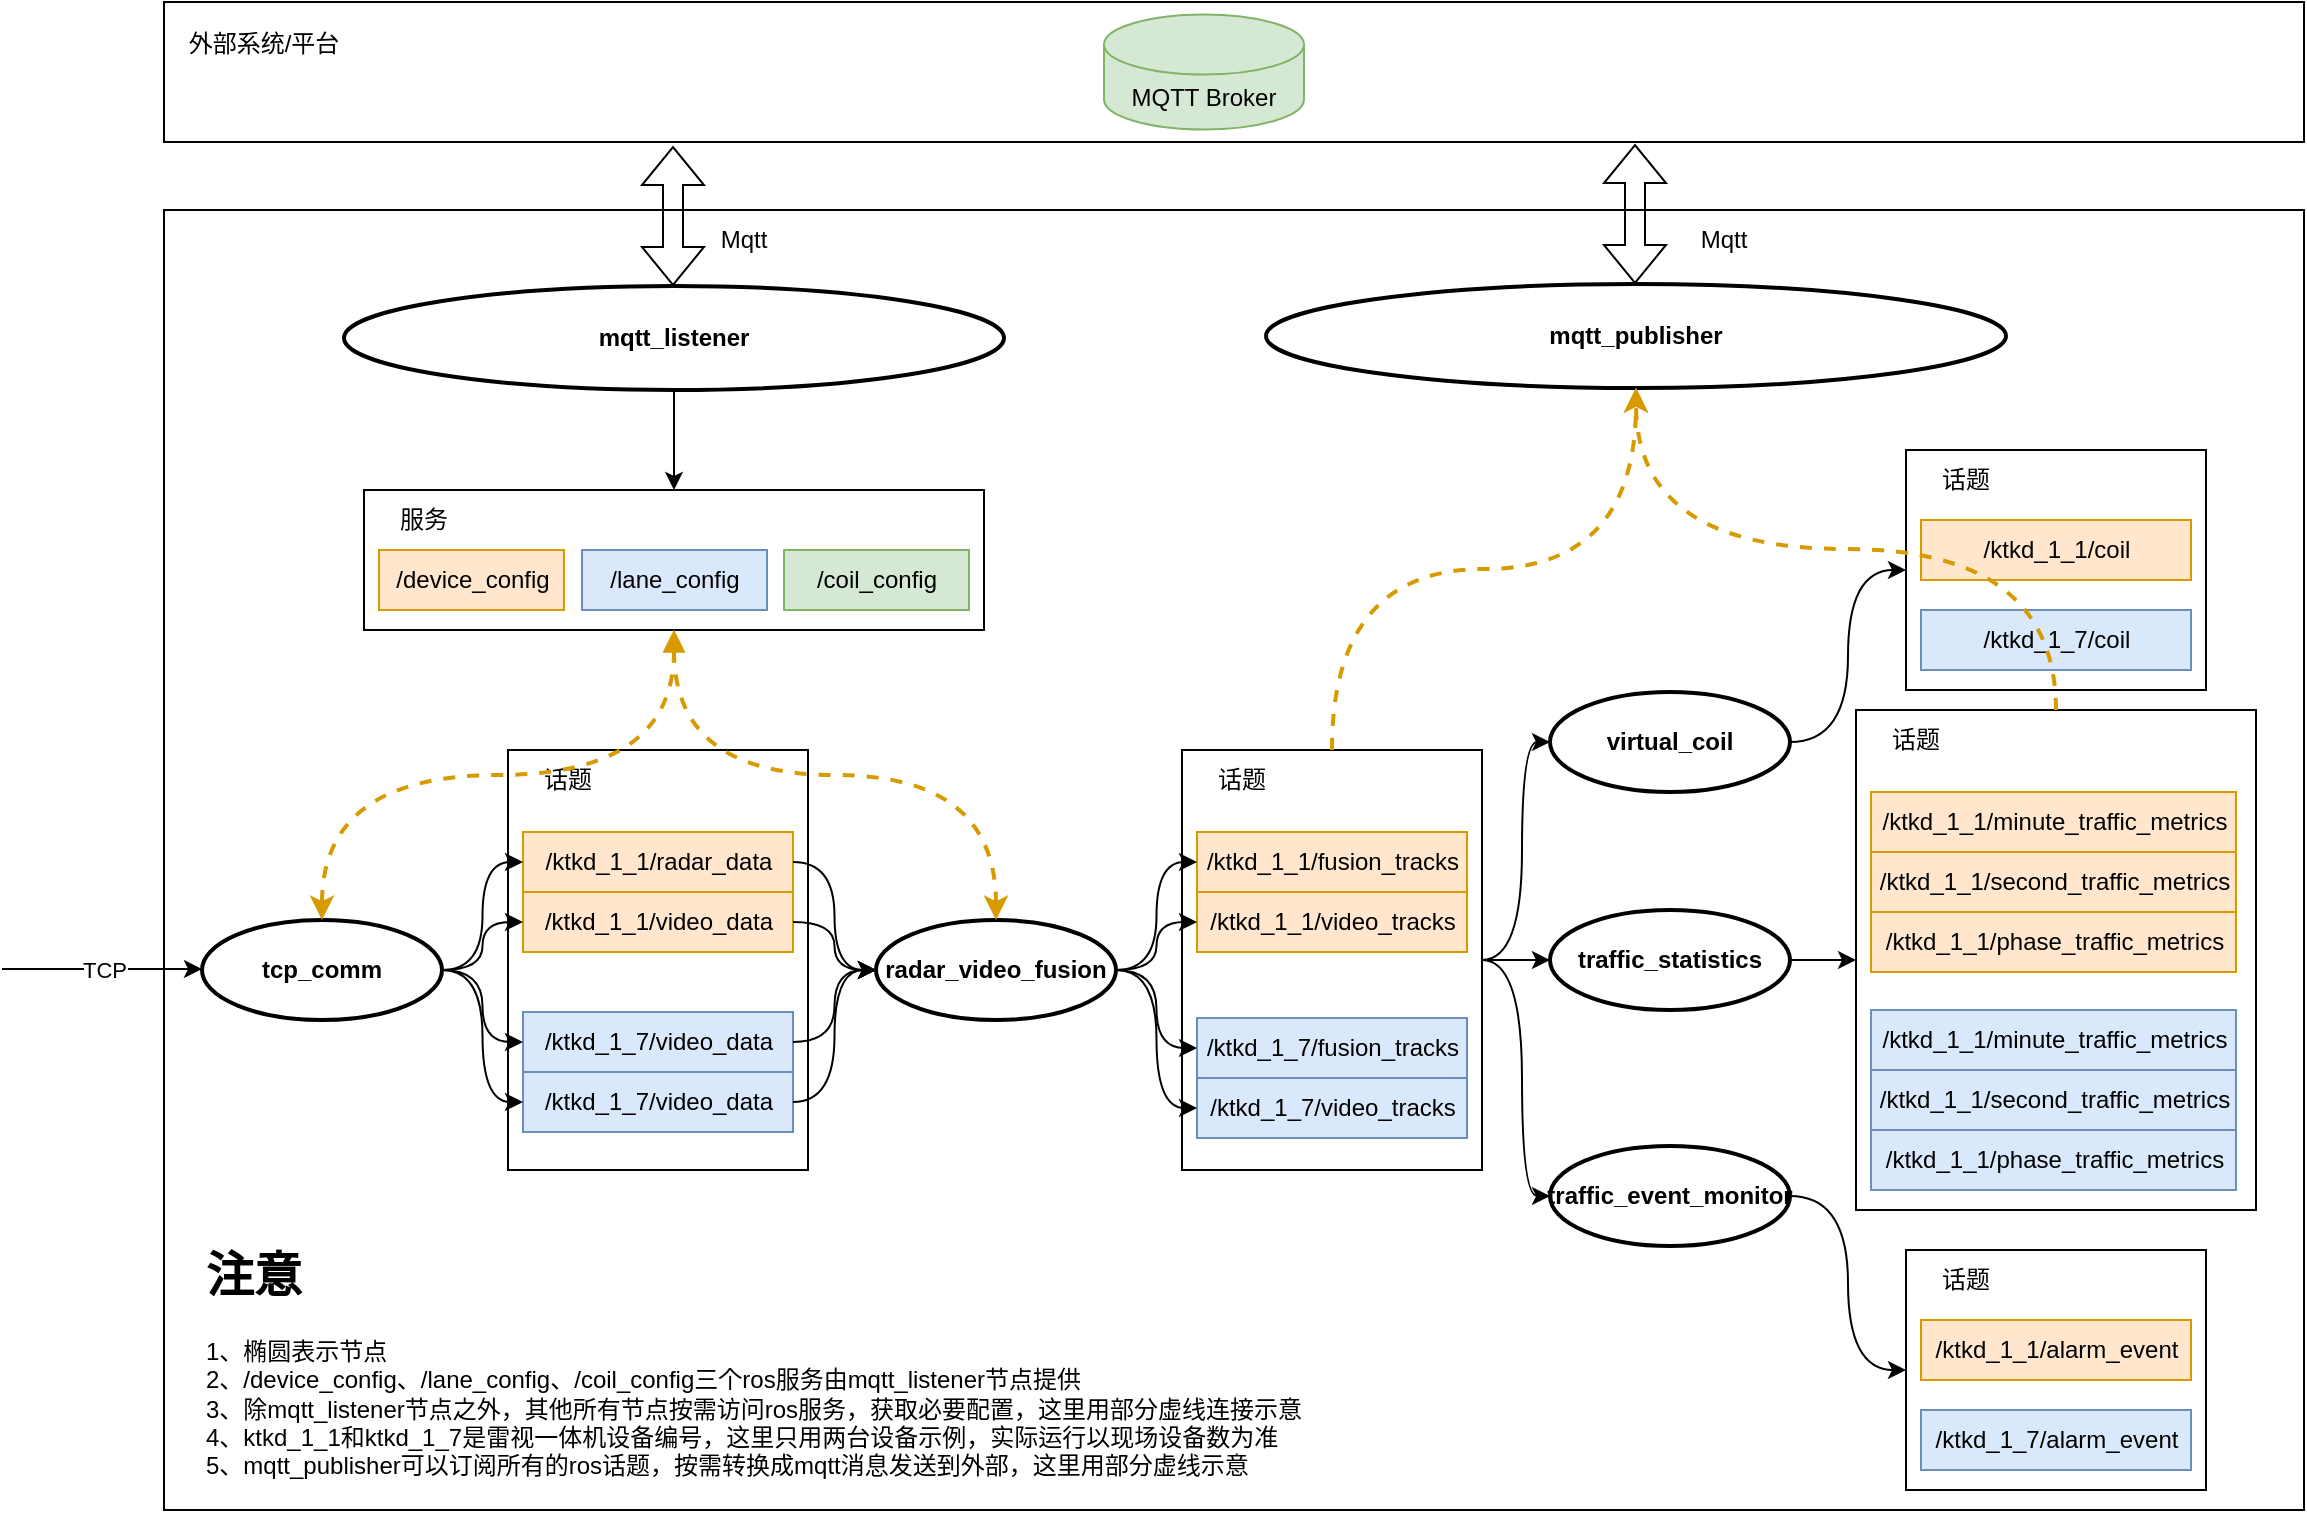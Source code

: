 <mxfile version="28.2.7">
  <diagram name="第 1 页" id="-mTZYD3nG9YFjDIMZA3M">
    <mxGraphModel dx="1418" dy="794" grid="1" gridSize="10" guides="1" tooltips="1" connect="1" arrows="1" fold="1" page="1" pageScale="1" pageWidth="827" pageHeight="1169" math="0" shadow="0">
      <root>
        <mxCell id="0" />
        <mxCell id="1" parent="0" />
        <mxCell id="liFUDDSbj1OE5qmoX0ny-108" value="" style="rounded=0;whiteSpace=wrap;html=1;" vertex="1" parent="1">
          <mxGeometry x="320" y="190" width="1070" height="650" as="geometry" />
        </mxCell>
        <mxCell id="liFUDDSbj1OE5qmoX0ny-1" value="" style="rounded=0;whiteSpace=wrap;html=1;" vertex="1" parent="1">
          <mxGeometry x="320" y="86" width="1070" height="70" as="geometry" />
        </mxCell>
        <mxCell id="liFUDDSbj1OE5qmoX0ny-2" value="MQTT Broker" style="shape=cylinder3;whiteSpace=wrap;html=1;boundedLbl=1;backgroundOutline=1;size=15;fillColor=#d5e8d4;strokeColor=#82b366;" vertex="1" parent="1">
          <mxGeometry x="790" y="92.25" width="100" height="57.5" as="geometry" />
        </mxCell>
        <mxCell id="liFUDDSbj1OE5qmoX0ny-4" value="外部系统/平台" style="text;html=1;whiteSpace=wrap;strokeColor=none;fillColor=none;align=center;verticalAlign=middle;rounded=0;" vertex="1" parent="1">
          <mxGeometry x="330" y="92.25" width="80" height="30" as="geometry" />
        </mxCell>
        <mxCell id="liFUDDSbj1OE5qmoX0ny-112" style="edgeStyle=orthogonalEdgeStyle;curved=1;rounded=0;orthogonalLoop=1;jettySize=auto;html=1;exitX=0.5;exitY=1;exitDx=0;exitDy=0;" edge="1" parent="1" source="liFUDDSbj1OE5qmoX0ny-14" target="liFUDDSbj1OE5qmoX0ny-40">
          <mxGeometry relative="1" as="geometry" />
        </mxCell>
        <mxCell id="liFUDDSbj1OE5qmoX0ny-14" value="&lt;b&gt;mqtt_listener&lt;/b&gt;" style="ellipse;whiteSpace=wrap;html=1;strokeWidth=2;" vertex="1" parent="1">
          <mxGeometry x="410" y="228" width="330" height="52" as="geometry" />
        </mxCell>
        <mxCell id="liFUDDSbj1OE5qmoX0ny-95" style="edgeStyle=orthogonalEdgeStyle;curved=1;rounded=0;orthogonalLoop=1;jettySize=auto;html=1;exitX=1;exitY=0.5;exitDx=0;exitDy=0;entryX=0;entryY=0.5;entryDx=0;entryDy=0;" edge="1" parent="1" source="liFUDDSbj1OE5qmoX0ny-15" target="liFUDDSbj1OE5qmoX0ny-63">
          <mxGeometry relative="1" as="geometry" />
        </mxCell>
        <mxCell id="liFUDDSbj1OE5qmoX0ny-15" value="&lt;b&gt;traffic_event_monitor&lt;/b&gt;" style="ellipse;whiteSpace=wrap;html=1;strokeWidth=2;" vertex="1" parent="1">
          <mxGeometry x="1013" y="658" width="120" height="50" as="geometry" />
        </mxCell>
        <mxCell id="liFUDDSbj1OE5qmoX0ny-94" style="edgeStyle=orthogonalEdgeStyle;curved=1;rounded=0;orthogonalLoop=1;jettySize=auto;html=1;exitX=1;exitY=0.5;exitDx=0;exitDy=0;" edge="1" parent="1" source="liFUDDSbj1OE5qmoX0ny-16" target="liFUDDSbj1OE5qmoX0ny-54">
          <mxGeometry relative="1" as="geometry" />
        </mxCell>
        <mxCell id="liFUDDSbj1OE5qmoX0ny-16" value="&lt;b&gt;traffic_statistics&lt;/b&gt;" style="ellipse;whiteSpace=wrap;html=1;strokeWidth=2;" vertex="1" parent="1">
          <mxGeometry x="1013" y="540" width="120" height="50" as="geometry" />
        </mxCell>
        <mxCell id="liFUDDSbj1OE5qmoX0ny-17" value="&lt;b&gt;mqtt_publisher&lt;/b&gt;" style="ellipse;whiteSpace=wrap;html=1;strokeWidth=2;" vertex="1" parent="1">
          <mxGeometry x="871" y="227" width="370" height="52" as="geometry" />
        </mxCell>
        <mxCell id="liFUDDSbj1OE5qmoX0ny-18" value="&lt;b&gt;radar_video_fusion&lt;/b&gt;" style="ellipse;whiteSpace=wrap;html=1;strokeWidth=2;" vertex="1" parent="1">
          <mxGeometry x="676" y="545" width="120" height="50" as="geometry" />
        </mxCell>
        <mxCell id="liFUDDSbj1OE5qmoX0ny-92" style="edgeStyle=orthogonalEdgeStyle;curved=1;rounded=0;orthogonalLoop=1;jettySize=auto;html=1;exitX=1;exitY=0.5;exitDx=0;exitDy=0;entryX=0;entryY=0.5;entryDx=0;entryDy=0;" edge="1" parent="1" source="liFUDDSbj1OE5qmoX0ny-19" target="liFUDDSbj1OE5qmoX0ny-47">
          <mxGeometry relative="1" as="geometry" />
        </mxCell>
        <mxCell id="liFUDDSbj1OE5qmoX0ny-19" value="&lt;b&gt;virtual_coil&lt;/b&gt;" style="ellipse;whiteSpace=wrap;html=1;strokeWidth=2;" vertex="1" parent="1">
          <mxGeometry x="1013" y="431" width="120" height="50" as="geometry" />
        </mxCell>
        <mxCell id="liFUDDSbj1OE5qmoX0ny-20" value="&lt;b&gt;tcp_comm&lt;/b&gt;" style="ellipse;whiteSpace=wrap;html=1;strokeWidth=2;" vertex="1" parent="1">
          <mxGeometry x="339" y="545" width="120" height="50" as="geometry" />
        </mxCell>
        <mxCell id="liFUDDSbj1OE5qmoX0ny-41" value="" style="group" vertex="1" connectable="0" parent="1">
          <mxGeometry x="420" y="330" width="310" height="70" as="geometry" />
        </mxCell>
        <mxCell id="liFUDDSbj1OE5qmoX0ny-40" value="" style="rounded=0;whiteSpace=wrap;html=1;" vertex="1" parent="liFUDDSbj1OE5qmoX0ny-41">
          <mxGeometry width="310" height="70" as="geometry" />
        </mxCell>
        <mxCell id="liFUDDSbj1OE5qmoX0ny-36" value="服务" style="text;html=1;whiteSpace=wrap;strokeColor=none;fillColor=none;align=center;verticalAlign=middle;rounded=0;" vertex="1" parent="liFUDDSbj1OE5qmoX0ny-41">
          <mxGeometry width="60" height="30" as="geometry" />
        </mxCell>
        <mxCell id="liFUDDSbj1OE5qmoX0ny-37" value="/device_config" style="rounded=0;whiteSpace=wrap;html=1;fillColor=#ffe6cc;strokeColor=#d79b00;" vertex="1" parent="liFUDDSbj1OE5qmoX0ny-41">
          <mxGeometry x="7.5" y="30" width="92.5" height="30" as="geometry" />
        </mxCell>
        <mxCell id="liFUDDSbj1OE5qmoX0ny-38" value="/lane_config" style="rounded=0;whiteSpace=wrap;html=1;fillColor=#dae8fc;strokeColor=#6c8ebf;" vertex="1" parent="liFUDDSbj1OE5qmoX0ny-41">
          <mxGeometry x="109" y="30" width="92.5" height="30" as="geometry" />
        </mxCell>
        <mxCell id="liFUDDSbj1OE5qmoX0ny-39" value="/coil_config" style="rounded=0;whiteSpace=wrap;html=1;fillColor=#d5e8d4;strokeColor=#82b366;" vertex="1" parent="liFUDDSbj1OE5qmoX0ny-41">
          <mxGeometry x="210" y="30" width="92.5" height="30" as="geometry" />
        </mxCell>
        <mxCell id="liFUDDSbj1OE5qmoX0ny-43" value="" style="group" vertex="1" connectable="0" parent="1">
          <mxGeometry x="829" y="460" width="150" height="220" as="geometry" />
        </mxCell>
        <mxCell id="liFUDDSbj1OE5qmoX0ny-27" value="" style="rounded=0;whiteSpace=wrap;html=1;" vertex="1" parent="liFUDDSbj1OE5qmoX0ny-43">
          <mxGeometry width="150" height="210" as="geometry" />
        </mxCell>
        <mxCell id="liFUDDSbj1OE5qmoX0ny-28" value="/ktkd_1_1/fusion_tracks" style="rounded=0;whiteSpace=wrap;html=1;fillColor=#ffe6cc;strokeColor=#d79b00;" vertex="1" parent="liFUDDSbj1OE5qmoX0ny-43">
          <mxGeometry x="7.5" y="41" width="135" height="30" as="geometry" />
        </mxCell>
        <mxCell id="liFUDDSbj1OE5qmoX0ny-29" value="/ktkd_1_1/video_tracks" style="rounded=0;whiteSpace=wrap;html=1;fillColor=#ffe6cc;strokeColor=#d79b00;" vertex="1" parent="liFUDDSbj1OE5qmoX0ny-43">
          <mxGeometry x="7.5" y="71" width="135" height="30" as="geometry" />
        </mxCell>
        <mxCell id="liFUDDSbj1OE5qmoX0ny-30" value="/ktkd_1_7/fusion_tracks" style="rounded=0;whiteSpace=wrap;html=1;fillColor=#dae8fc;strokeColor=#6c8ebf;" vertex="1" parent="liFUDDSbj1OE5qmoX0ny-43">
          <mxGeometry x="7.5" y="134" width="135" height="30" as="geometry" />
        </mxCell>
        <mxCell id="liFUDDSbj1OE5qmoX0ny-31" value="/ktkd_1_7/video_tracks" style="rounded=0;whiteSpace=wrap;html=1;fillColor=#dae8fc;strokeColor=#6c8ebf;" vertex="1" parent="liFUDDSbj1OE5qmoX0ny-43">
          <mxGeometry x="7.5" y="164" width="135" height="30" as="geometry" />
        </mxCell>
        <mxCell id="liFUDDSbj1OE5qmoX0ny-32" value="话题" style="text;html=1;whiteSpace=wrap;strokeColor=none;fillColor=none;align=center;verticalAlign=middle;rounded=0;" vertex="1" parent="liFUDDSbj1OE5qmoX0ny-43">
          <mxGeometry width="60" height="30" as="geometry" />
        </mxCell>
        <mxCell id="liFUDDSbj1OE5qmoX0ny-44" value="" style="group" vertex="1" connectable="0" parent="1">
          <mxGeometry x="492" y="460" width="150" height="220" as="geometry" />
        </mxCell>
        <mxCell id="liFUDDSbj1OE5qmoX0ny-21" value="" style="rounded=0;whiteSpace=wrap;html=1;" vertex="1" parent="liFUDDSbj1OE5qmoX0ny-44">
          <mxGeometry width="150" height="210" as="geometry" />
        </mxCell>
        <mxCell id="liFUDDSbj1OE5qmoX0ny-22" value="/ktkd_1_1/radar_data" style="rounded=0;whiteSpace=wrap;html=1;fillColor=#ffe6cc;strokeColor=#d79b00;" vertex="1" parent="liFUDDSbj1OE5qmoX0ny-44">
          <mxGeometry x="7.5" y="41" width="135" height="30" as="geometry" />
        </mxCell>
        <mxCell id="liFUDDSbj1OE5qmoX0ny-23" value="/ktkd_1_1/video_data" style="rounded=0;whiteSpace=wrap;html=1;fillColor=#ffe6cc;strokeColor=#d79b00;" vertex="1" parent="liFUDDSbj1OE5qmoX0ny-44">
          <mxGeometry x="7.5" y="71" width="135" height="30" as="geometry" />
        </mxCell>
        <mxCell id="liFUDDSbj1OE5qmoX0ny-24" value="/ktkd_1_7/video_data" style="rounded=0;whiteSpace=wrap;html=1;fillColor=#dae8fc;strokeColor=#6c8ebf;" vertex="1" parent="liFUDDSbj1OE5qmoX0ny-44">
          <mxGeometry x="7.5" y="131" width="135" height="30" as="geometry" />
        </mxCell>
        <mxCell id="liFUDDSbj1OE5qmoX0ny-25" value="/ktkd_1_7/video_data" style="rounded=0;whiteSpace=wrap;html=1;fillColor=#dae8fc;strokeColor=#6c8ebf;" vertex="1" parent="liFUDDSbj1OE5qmoX0ny-44">
          <mxGeometry x="7.5" y="161" width="135" height="30" as="geometry" />
        </mxCell>
        <mxCell id="liFUDDSbj1OE5qmoX0ny-26" value="话题" style="text;html=1;whiteSpace=wrap;strokeColor=none;fillColor=none;align=center;verticalAlign=middle;rounded=0;" vertex="1" parent="liFUDDSbj1OE5qmoX0ny-44">
          <mxGeometry width="60" height="30" as="geometry" />
        </mxCell>
        <mxCell id="liFUDDSbj1OE5qmoX0ny-67" value="" style="group" vertex="1" connectable="0" parent="1">
          <mxGeometry x="1166" y="440" width="200" height="250" as="geometry" />
        </mxCell>
        <mxCell id="liFUDDSbj1OE5qmoX0ny-54" value="" style="rounded=0;whiteSpace=wrap;html=1;" vertex="1" parent="liFUDDSbj1OE5qmoX0ny-67">
          <mxGeometry width="200" height="250" as="geometry" />
        </mxCell>
        <mxCell id="liFUDDSbj1OE5qmoX0ny-55" value="/ktkd_1_1/minute_traffic_metrics" style="rounded=0;whiteSpace=wrap;html=1;fillColor=#ffe6cc;strokeColor=#d79b00;" vertex="1" parent="liFUDDSbj1OE5qmoX0ny-67">
          <mxGeometry x="7.5" y="41" width="182.5" height="30" as="geometry" />
        </mxCell>
        <mxCell id="liFUDDSbj1OE5qmoX0ny-57" value="话题" style="text;html=1;whiteSpace=wrap;strokeColor=none;fillColor=none;align=center;verticalAlign=middle;rounded=0;" vertex="1" parent="liFUDDSbj1OE5qmoX0ny-67">
          <mxGeometry width="60" height="30" as="geometry" />
        </mxCell>
        <mxCell id="liFUDDSbj1OE5qmoX0ny-58" value="/ktkd_1_1/second_traffic_metrics" style="rounded=0;whiteSpace=wrap;html=1;fillColor=#ffe6cc;strokeColor=#d79b00;" vertex="1" parent="liFUDDSbj1OE5qmoX0ny-67">
          <mxGeometry x="7.5" y="71" width="182.5" height="30" as="geometry" />
        </mxCell>
        <mxCell id="liFUDDSbj1OE5qmoX0ny-59" value="/ktkd_1_1/phase_traffic_metrics" style="rounded=0;whiteSpace=wrap;html=1;fillColor=#ffe6cc;strokeColor=#d79b00;" vertex="1" parent="liFUDDSbj1OE5qmoX0ny-67">
          <mxGeometry x="7.5" y="101" width="182.5" height="30" as="geometry" />
        </mxCell>
        <mxCell id="liFUDDSbj1OE5qmoX0ny-60" value="/ktkd_1_1/minute_traffic_metrics" style="rounded=0;whiteSpace=wrap;html=1;fillColor=#dae8fc;strokeColor=#6c8ebf;" vertex="1" parent="liFUDDSbj1OE5qmoX0ny-67">
          <mxGeometry x="7.5" y="150" width="182.5" height="30" as="geometry" />
        </mxCell>
        <mxCell id="liFUDDSbj1OE5qmoX0ny-61" value="/ktkd_1_1/second_traffic_metrics" style="rounded=0;whiteSpace=wrap;html=1;fillColor=#dae8fc;strokeColor=#6c8ebf;" vertex="1" parent="liFUDDSbj1OE5qmoX0ny-67">
          <mxGeometry x="7.5" y="180" width="182.5" height="30" as="geometry" />
        </mxCell>
        <mxCell id="liFUDDSbj1OE5qmoX0ny-62" value="/ktkd_1_1/phase_traffic_metrics" style="rounded=0;whiteSpace=wrap;html=1;fillColor=#dae8fc;strokeColor=#6c8ebf;" vertex="1" parent="liFUDDSbj1OE5qmoX0ny-67">
          <mxGeometry x="7.5" y="210" width="182.5" height="30" as="geometry" />
        </mxCell>
        <mxCell id="liFUDDSbj1OE5qmoX0ny-68" value="" style="group" vertex="1" connectable="0" parent="1">
          <mxGeometry x="1191" y="710" width="150" height="120" as="geometry" />
        </mxCell>
        <mxCell id="liFUDDSbj1OE5qmoX0ny-63" value="" style="rounded=0;whiteSpace=wrap;html=1;" vertex="1" parent="liFUDDSbj1OE5qmoX0ny-68">
          <mxGeometry width="150" height="120" as="geometry" />
        </mxCell>
        <mxCell id="liFUDDSbj1OE5qmoX0ny-64" value="/ktkd_1_1/alarm_event" style="rounded=0;whiteSpace=wrap;html=1;fillColor=#ffe6cc;strokeColor=#d79b00;" vertex="1" parent="liFUDDSbj1OE5qmoX0ny-68">
          <mxGeometry x="7.5" y="35" width="135" height="30" as="geometry" />
        </mxCell>
        <mxCell id="liFUDDSbj1OE5qmoX0ny-65" value="/ktkd_1_7/alarm_event" style="rounded=0;whiteSpace=wrap;html=1;fillColor=#dae8fc;strokeColor=#6c8ebf;" vertex="1" parent="liFUDDSbj1OE5qmoX0ny-68">
          <mxGeometry x="7.5" y="80" width="135" height="30" as="geometry" />
        </mxCell>
        <mxCell id="liFUDDSbj1OE5qmoX0ny-66" value="话题" style="text;html=1;whiteSpace=wrap;strokeColor=none;fillColor=none;align=center;verticalAlign=middle;rounded=0;" vertex="1" parent="liFUDDSbj1OE5qmoX0ny-68">
          <mxGeometry width="60" height="30" as="geometry" />
        </mxCell>
        <mxCell id="liFUDDSbj1OE5qmoX0ny-69" value="" style="group;fillColor=#ffe6cc;strokeColor=#d79b00;" vertex="1" connectable="0" parent="1">
          <mxGeometry x="1191" y="310" width="150" height="120" as="geometry" />
        </mxCell>
        <mxCell id="liFUDDSbj1OE5qmoX0ny-47" value="" style="rounded=0;whiteSpace=wrap;html=1;" vertex="1" parent="liFUDDSbj1OE5qmoX0ny-69">
          <mxGeometry width="150" height="120" as="geometry" />
        </mxCell>
        <mxCell id="liFUDDSbj1OE5qmoX0ny-48" value="/ktkd_1_1/coil" style="rounded=0;whiteSpace=wrap;html=1;fillColor=#ffe6cc;strokeColor=#d79b00;" vertex="1" parent="liFUDDSbj1OE5qmoX0ny-69">
          <mxGeometry x="7.5" y="35" width="135" height="30" as="geometry" />
        </mxCell>
        <mxCell id="liFUDDSbj1OE5qmoX0ny-51" value="/ktkd_1_7/coil" style="rounded=0;whiteSpace=wrap;html=1;fillColor=#dae8fc;strokeColor=#6c8ebf;" vertex="1" parent="liFUDDSbj1OE5qmoX0ny-69">
          <mxGeometry x="7.5" y="80" width="135" height="30" as="geometry" />
        </mxCell>
        <mxCell id="liFUDDSbj1OE5qmoX0ny-52" value="话题" style="text;html=1;whiteSpace=wrap;strokeColor=none;fillColor=none;align=center;verticalAlign=middle;rounded=0;" vertex="1" parent="liFUDDSbj1OE5qmoX0ny-69">
          <mxGeometry width="60" height="30" as="geometry" />
        </mxCell>
        <mxCell id="liFUDDSbj1OE5qmoX0ny-74" style="edgeStyle=orthogonalEdgeStyle;curved=1;rounded=0;orthogonalLoop=1;jettySize=auto;html=1;exitX=1;exitY=0.5;exitDx=0;exitDy=0;" edge="1" parent="1" source="liFUDDSbj1OE5qmoX0ny-20" target="liFUDDSbj1OE5qmoX0ny-23">
          <mxGeometry relative="1" as="geometry" />
        </mxCell>
        <mxCell id="liFUDDSbj1OE5qmoX0ny-75" style="edgeStyle=orthogonalEdgeStyle;curved=1;rounded=0;orthogonalLoop=1;jettySize=auto;html=1;exitX=1;exitY=0.5;exitDx=0;exitDy=0;" edge="1" parent="1" source="liFUDDSbj1OE5qmoX0ny-20" target="liFUDDSbj1OE5qmoX0ny-24">
          <mxGeometry relative="1" as="geometry" />
        </mxCell>
        <mxCell id="liFUDDSbj1OE5qmoX0ny-76" style="edgeStyle=orthogonalEdgeStyle;curved=1;rounded=0;orthogonalLoop=1;jettySize=auto;html=1;exitX=1;exitY=0.5;exitDx=0;exitDy=0;entryX=0;entryY=0.5;entryDx=0;entryDy=0;" edge="1" parent="1" source="liFUDDSbj1OE5qmoX0ny-20" target="liFUDDSbj1OE5qmoX0ny-25">
          <mxGeometry relative="1" as="geometry" />
        </mxCell>
        <mxCell id="liFUDDSbj1OE5qmoX0ny-73" style="edgeStyle=orthogonalEdgeStyle;curved=1;rounded=0;orthogonalLoop=1;jettySize=auto;html=1;exitX=1;exitY=0.5;exitDx=0;exitDy=0;entryX=0;entryY=0.5;entryDx=0;entryDy=0;" edge="1" parent="1" source="liFUDDSbj1OE5qmoX0ny-20" target="liFUDDSbj1OE5qmoX0ny-22">
          <mxGeometry relative="1" as="geometry" />
        </mxCell>
        <mxCell id="liFUDDSbj1OE5qmoX0ny-77" style="edgeStyle=orthogonalEdgeStyle;curved=1;rounded=0;orthogonalLoop=1;jettySize=auto;html=1;exitX=1;exitY=0.5;exitDx=0;exitDy=0;entryX=0;entryY=0.5;entryDx=0;entryDy=0;" edge="1" parent="1" source="liFUDDSbj1OE5qmoX0ny-22" target="liFUDDSbj1OE5qmoX0ny-18">
          <mxGeometry relative="1" as="geometry" />
        </mxCell>
        <mxCell id="liFUDDSbj1OE5qmoX0ny-78" style="edgeStyle=orthogonalEdgeStyle;curved=1;rounded=0;orthogonalLoop=1;jettySize=auto;html=1;exitX=1;exitY=0.5;exitDx=0;exitDy=0;" edge="1" parent="1" source="liFUDDSbj1OE5qmoX0ny-23" target="liFUDDSbj1OE5qmoX0ny-18">
          <mxGeometry relative="1" as="geometry" />
        </mxCell>
        <mxCell id="liFUDDSbj1OE5qmoX0ny-80" style="edgeStyle=orthogonalEdgeStyle;curved=1;rounded=0;orthogonalLoop=1;jettySize=auto;html=1;exitX=1;exitY=0.5;exitDx=0;exitDy=0;entryX=0;entryY=0.5;entryDx=0;entryDy=0;" edge="1" parent="1" source="liFUDDSbj1OE5qmoX0ny-24" target="liFUDDSbj1OE5qmoX0ny-18">
          <mxGeometry relative="1" as="geometry" />
        </mxCell>
        <mxCell id="liFUDDSbj1OE5qmoX0ny-82" style="edgeStyle=orthogonalEdgeStyle;curved=1;rounded=0;orthogonalLoop=1;jettySize=auto;html=1;exitX=1;exitY=0.5;exitDx=0;exitDy=0;entryX=0;entryY=0.5;entryDx=0;entryDy=0;" edge="1" parent="1" source="liFUDDSbj1OE5qmoX0ny-25" target="liFUDDSbj1OE5qmoX0ny-18">
          <mxGeometry relative="1" as="geometry" />
        </mxCell>
        <mxCell id="liFUDDSbj1OE5qmoX0ny-83" style="edgeStyle=orthogonalEdgeStyle;curved=1;rounded=0;orthogonalLoop=1;jettySize=auto;html=1;exitX=1;exitY=0.5;exitDx=0;exitDy=0;entryX=0;entryY=0.5;entryDx=0;entryDy=0;" edge="1" parent="1" source="liFUDDSbj1OE5qmoX0ny-18" target="liFUDDSbj1OE5qmoX0ny-28">
          <mxGeometry relative="1" as="geometry" />
        </mxCell>
        <mxCell id="liFUDDSbj1OE5qmoX0ny-84" style="edgeStyle=orthogonalEdgeStyle;curved=1;rounded=0;orthogonalLoop=1;jettySize=auto;html=1;exitX=1;exitY=0.5;exitDx=0;exitDy=0;entryX=0;entryY=0.5;entryDx=0;entryDy=0;" edge="1" parent="1" source="liFUDDSbj1OE5qmoX0ny-18" target="liFUDDSbj1OE5qmoX0ny-29">
          <mxGeometry relative="1" as="geometry" />
        </mxCell>
        <mxCell id="liFUDDSbj1OE5qmoX0ny-85" style="edgeStyle=orthogonalEdgeStyle;curved=1;rounded=0;orthogonalLoop=1;jettySize=auto;html=1;exitX=1;exitY=0.5;exitDx=0;exitDy=0;" edge="1" parent="1" source="liFUDDSbj1OE5qmoX0ny-18" target="liFUDDSbj1OE5qmoX0ny-30">
          <mxGeometry relative="1" as="geometry" />
        </mxCell>
        <mxCell id="liFUDDSbj1OE5qmoX0ny-86" style="edgeStyle=orthogonalEdgeStyle;curved=1;rounded=0;orthogonalLoop=1;jettySize=auto;html=1;exitX=1;exitY=0.5;exitDx=0;exitDy=0;entryX=0;entryY=0.5;entryDx=0;entryDy=0;" edge="1" parent="1" source="liFUDDSbj1OE5qmoX0ny-18" target="liFUDDSbj1OE5qmoX0ny-31">
          <mxGeometry relative="1" as="geometry" />
        </mxCell>
        <mxCell id="liFUDDSbj1OE5qmoX0ny-88" style="edgeStyle=orthogonalEdgeStyle;curved=1;rounded=0;orthogonalLoop=1;jettySize=auto;html=1;exitX=1;exitY=0.5;exitDx=0;exitDy=0;entryX=0;entryY=0.5;entryDx=0;entryDy=0;" edge="1" parent="1" source="liFUDDSbj1OE5qmoX0ny-27" target="liFUDDSbj1OE5qmoX0ny-19">
          <mxGeometry relative="1" as="geometry" />
        </mxCell>
        <mxCell id="liFUDDSbj1OE5qmoX0ny-90" style="edgeStyle=orthogonalEdgeStyle;curved=1;rounded=0;orthogonalLoop=1;jettySize=auto;html=1;exitX=1;exitY=0.5;exitDx=0;exitDy=0;" edge="1" parent="1" source="liFUDDSbj1OE5qmoX0ny-27" target="liFUDDSbj1OE5qmoX0ny-16">
          <mxGeometry relative="1" as="geometry" />
        </mxCell>
        <mxCell id="liFUDDSbj1OE5qmoX0ny-91" style="edgeStyle=orthogonalEdgeStyle;curved=1;rounded=0;orthogonalLoop=1;jettySize=auto;html=1;exitX=1;exitY=0.5;exitDx=0;exitDy=0;" edge="1" parent="1" source="liFUDDSbj1OE5qmoX0ny-27" target="liFUDDSbj1OE5qmoX0ny-15">
          <mxGeometry relative="1" as="geometry" />
        </mxCell>
        <mxCell id="liFUDDSbj1OE5qmoX0ny-110" value="&lt;h1 style=&quot;margin-top: 0px;&quot;&gt;注意&lt;/h1&gt;&lt;p&gt;1、椭圆表示节点&amp;nbsp;&lt;br&gt;2、/device_config、/lane_config、/coil_config三个ros服务由mqtt_listener节点提供&lt;br&gt;3、除mqtt_listener节点之外，其他所有节点按需访问ros服务，获取必要配置，这里用部分虚线连接示意&lt;br&gt;4、ktkd_1_1和ktkd_1_7是雷视一体机设备编号，这里只用两台设备示例，实际运行以现场设备数为准&lt;br&gt;5、mqtt_publisher可以订阅所有的ros话题，按需转换成mqtt消息发送到外部，这里用部分虚线示意&lt;/p&gt;" style="text;html=1;whiteSpace=wrap;overflow=hidden;rounded=0;" vertex="1" parent="1">
          <mxGeometry x="339" y="702" width="551" height="130" as="geometry" />
        </mxCell>
        <mxCell id="liFUDDSbj1OE5qmoX0ny-123" value="" style="endArrow=classic;html=1;rounded=0;curved=1;" edge="1" parent="1">
          <mxGeometry relative="1" as="geometry">
            <mxPoint x="239" y="569.5" as="sourcePoint" />
            <mxPoint x="339" y="569.5" as="targetPoint" />
          </mxGeometry>
        </mxCell>
        <mxCell id="liFUDDSbj1OE5qmoX0ny-124" value="TCP" style="edgeLabel;resizable=0;html=1;;align=center;verticalAlign=middle;" connectable="0" vertex="1" parent="liFUDDSbj1OE5qmoX0ny-123">
          <mxGeometry relative="1" as="geometry">
            <mxPoint x="1" as="offset" />
          </mxGeometry>
        </mxCell>
        <mxCell id="liFUDDSbj1OE5qmoX0ny-126" value="" style="shape=flexArrow;endArrow=classic;startArrow=classic;html=1;rounded=0;curved=1;" edge="1" parent="1">
          <mxGeometry width="100" height="100" relative="1" as="geometry">
            <mxPoint x="574.5" y="228" as="sourcePoint" />
            <mxPoint x="574.5" y="158" as="targetPoint" />
          </mxGeometry>
        </mxCell>
        <mxCell id="liFUDDSbj1OE5qmoX0ny-127" value="" style="shape=flexArrow;endArrow=classic;startArrow=classic;html=1;rounded=0;curved=1;" edge="1" parent="1">
          <mxGeometry width="100" height="100" relative="1" as="geometry">
            <mxPoint x="1055.5" y="227" as="sourcePoint" />
            <mxPoint x="1055.5" y="157" as="targetPoint" />
          </mxGeometry>
        </mxCell>
        <mxCell id="liFUDDSbj1OE5qmoX0ny-128" value="Mqtt" style="text;html=1;whiteSpace=wrap;strokeColor=none;fillColor=none;align=center;verticalAlign=middle;rounded=0;" vertex="1" parent="1">
          <mxGeometry x="580" y="190" width="60" height="30" as="geometry" />
        </mxCell>
        <mxCell id="liFUDDSbj1OE5qmoX0ny-141" style="edgeStyle=orthogonalEdgeStyle;curved=1;rounded=0;orthogonalLoop=1;jettySize=auto;html=1;exitX=0.5;exitY=1;exitDx=0;exitDy=0;entryX=0.5;entryY=0;entryDx=0;entryDy=0;dashed=1;fillColor=#ffe6cc;strokeColor=#d79b00;strokeWidth=2;startArrow=block;startFill=1;" edge="1" parent="1" source="liFUDDSbj1OE5qmoX0ny-40" target="liFUDDSbj1OE5qmoX0ny-20">
          <mxGeometry relative="1" as="geometry" />
        </mxCell>
        <mxCell id="liFUDDSbj1OE5qmoX0ny-129" value="Mqtt" style="text;html=1;whiteSpace=wrap;strokeColor=none;fillColor=none;align=center;verticalAlign=middle;rounded=0;" vertex="1" parent="1">
          <mxGeometry x="1070" y="190" width="60" height="30" as="geometry" />
        </mxCell>
        <mxCell id="liFUDDSbj1OE5qmoX0ny-139" style="edgeStyle=orthogonalEdgeStyle;curved=1;rounded=0;orthogonalLoop=1;jettySize=auto;html=1;exitX=0.5;exitY=0;exitDx=0;exitDy=0;entryX=0.5;entryY=1;entryDx=0;entryDy=0;dashed=1;fillColor=#ffe6cc;strokeColor=#d79b00;strokeWidth=2;" edge="1" parent="1" source="liFUDDSbj1OE5qmoX0ny-27" target="liFUDDSbj1OE5qmoX0ny-17">
          <mxGeometry relative="1" as="geometry" />
        </mxCell>
        <mxCell id="liFUDDSbj1OE5qmoX0ny-140" style="edgeStyle=orthogonalEdgeStyle;curved=1;rounded=0;orthogonalLoop=1;jettySize=auto;html=1;exitX=0.5;exitY=0;exitDx=0;exitDy=0;entryX=0.5;entryY=1;entryDx=0;entryDy=0;dashed=1;fillColor=#ffe6cc;strokeColor=#d79b00;strokeWidth=2;" edge="1" parent="1" source="liFUDDSbj1OE5qmoX0ny-54" target="liFUDDSbj1OE5qmoX0ny-17">
          <mxGeometry relative="1" as="geometry" />
        </mxCell>
        <mxCell id="liFUDDSbj1OE5qmoX0ny-142" style="edgeStyle=orthogonalEdgeStyle;curved=1;rounded=0;orthogonalLoop=1;jettySize=auto;html=1;exitX=0.5;exitY=1;exitDx=0;exitDy=0;entryX=0.5;entryY=0;entryDx=0;entryDy=0;dashed=1;fillColor=#ffe6cc;strokeColor=#d79b00;strokeWidth=2;startArrow=block;startFill=1;" edge="1" parent="1" source="liFUDDSbj1OE5qmoX0ny-40" target="liFUDDSbj1OE5qmoX0ny-18">
          <mxGeometry relative="1" as="geometry" />
        </mxCell>
      </root>
    </mxGraphModel>
  </diagram>
</mxfile>
